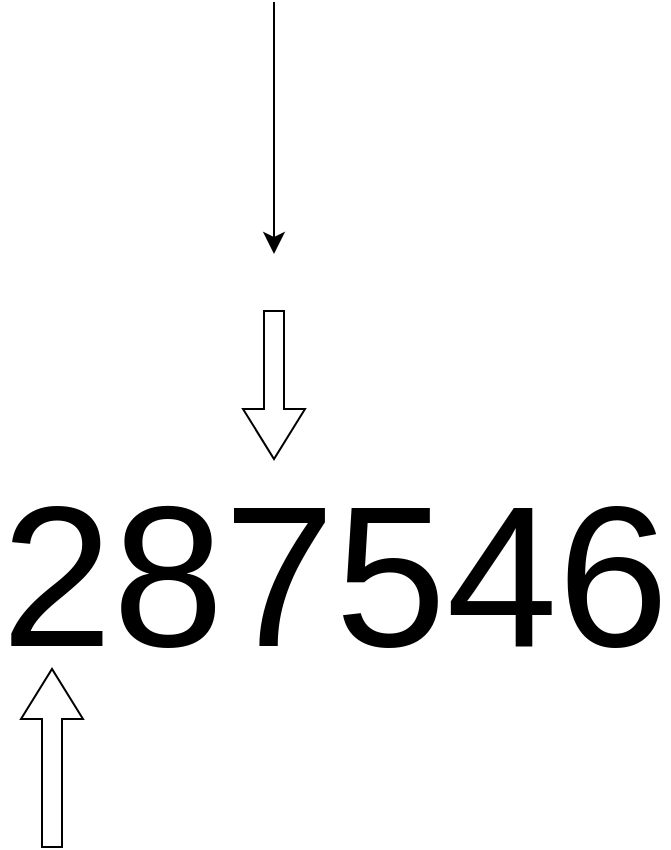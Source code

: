 <mxfile version="24.8.3">
  <diagram name="Page-1" id="f9lswVocqdK9bQ2cxhW1">
    <mxGraphModel dx="1195" dy="1057" grid="0" gridSize="10" guides="1" tooltips="1" connect="1" arrows="1" fold="1" page="0" pageScale="1" pageWidth="850" pageHeight="1100" math="0" shadow="0">
      <root>
        <mxCell id="0" />
        <mxCell id="1" parent="0" />
        <mxCell id="I3pV2VmHNszQZ0sS-55n-3" value="" style="shape=flexArrow;endArrow=classic;html=1;rounded=0;fontSize=12;startSize=8;endSize=8;curved=1;" edge="1" parent="1">
          <mxGeometry width="50" height="50" relative="1" as="geometry">
            <mxPoint x="279" y="-60" as="sourcePoint" />
            <mxPoint x="279" y="15" as="targetPoint" />
          </mxGeometry>
        </mxCell>
        <mxCell id="I3pV2VmHNszQZ0sS-55n-4" value="" style="shape=flexArrow;endArrow=classic;html=1;rounded=0;fontSize=12;startSize=8;endSize=8;curved=1;" edge="1" parent="1">
          <mxGeometry width="50" height="50" relative="1" as="geometry">
            <mxPoint x="168" y="209" as="sourcePoint" />
            <mxPoint x="168" y="119" as="targetPoint" />
          </mxGeometry>
        </mxCell>
        <mxCell id="I3pV2VmHNszQZ0sS-55n-6" value="&lt;font style=&quot;font-size: 100px;&quot;&gt;287546&lt;/font&gt;" style="text;html=1;align=center;verticalAlign=middle;whiteSpace=wrap;rounded=0;fontSize=16;" vertex="1" parent="1">
          <mxGeometry x="258" y="57" width="103" height="30" as="geometry" />
        </mxCell>
        <mxCell id="I3pV2VmHNszQZ0sS-55n-7" value="" style="endArrow=classic;html=1;rounded=0;fontSize=12;startSize=8;endSize=8;curved=1;" edge="1" parent="1">
          <mxGeometry width="50" height="50" relative="1" as="geometry">
            <mxPoint x="279" y="-214" as="sourcePoint" />
            <mxPoint x="279" y="-88" as="targetPoint" />
          </mxGeometry>
        </mxCell>
      </root>
    </mxGraphModel>
  </diagram>
</mxfile>
